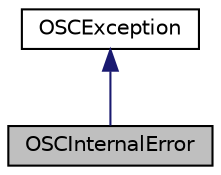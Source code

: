digraph "OSCInternalError"
{
  bgcolor="transparent";
  edge [fontname="Helvetica",fontsize="10",labelfontname="Helvetica",labelfontsize="10"];
  node [fontname="Helvetica",fontsize="10",shape=record];
  Node0 [label="OSCInternalError",height=0.2,width=0.4,color="black", fillcolor="grey75", style="filled", fontcolor="black"];
  Node1 -> Node0 [dir="back",color="midnightblue",fontsize="10",style="solid",fontname="Helvetica"];
  Node1 [label="OSCException",height=0.2,width=0.4,color="black",URL="$structOSCException.html",tooltip="Base class for exceptions that can be thrown by methods in the OSC module. "];
}
